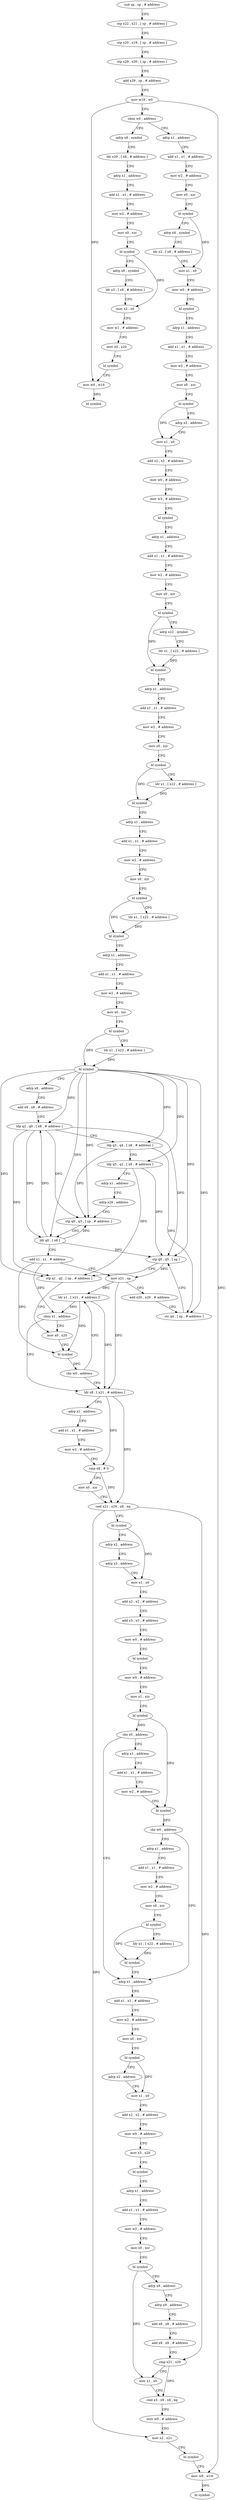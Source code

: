 digraph "func" {
"4201400" [label = "sub sp , sp , # address" ]
"4201404" [label = "stp x22 , x21 , [ sp , # address ]" ]
"4201408" [label = "stp x20 , x19 , [ sp , # address ]" ]
"4201412" [label = "stp x29 , x30 , [ sp , # address ]" ]
"4201416" [label = "add x29 , sp , # address" ]
"4201420" [label = "mov w19 , w0" ]
"4201424" [label = "cbnz w0 , address" ]
"4201944" [label = "adrp x8 , symbol" ]
"4201428" [label = "adrp x1 , address" ]
"4201948" [label = "ldr x20 , [ x8 , # address ]" ]
"4201952" [label = "adrp x1 , address" ]
"4201956" [label = "add x1 , x1 , # address" ]
"4201960" [label = "mov w2 , # address" ]
"4201964" [label = "mov x0 , xzr" ]
"4201968" [label = "bl symbol" ]
"4201972" [label = "adrp x8 , symbol" ]
"4201976" [label = "ldr x3 , [ x8 , # address ]" ]
"4201980" [label = "mov x2 , x0" ]
"4201984" [label = "mov w1 , # address" ]
"4201988" [label = "mov x0 , x20" ]
"4201992" [label = "bl symbol" ]
"4201996" [label = "mov w0 , w19" ]
"4202000" [label = "bl symbol" ]
"4201432" [label = "add x1 , x1 , # address" ]
"4201436" [label = "mov w2 , # address" ]
"4201440" [label = "mov x0 , xzr" ]
"4201444" [label = "bl symbol" ]
"4201448" [label = "adrp x8 , symbol" ]
"4201452" [label = "ldr x2 , [ x8 , # address ]" ]
"4201456" [label = "mov x1 , x0" ]
"4201460" [label = "mov w0 , # address" ]
"4201464" [label = "bl symbol" ]
"4201468" [label = "adrp x1 , address" ]
"4201472" [label = "add x1 , x1 , # address" ]
"4201476" [label = "mov w2 , # address" ]
"4201480" [label = "mov x0 , xzr" ]
"4201484" [label = "bl symbol" ]
"4201488" [label = "adrp x2 , address" ]
"4201492" [label = "mov x1 , x0" ]
"4201496" [label = "add x2 , x2 , # address" ]
"4201500" [label = "mov w0 , # address" ]
"4201504" [label = "mov w3 , # address" ]
"4201508" [label = "bl symbol" ]
"4201512" [label = "adrp x1 , address" ]
"4201516" [label = "add x1 , x1 , # address" ]
"4201520" [label = "mov w2 , # address" ]
"4201524" [label = "mov x0 , xzr" ]
"4201528" [label = "bl symbol" ]
"4201532" [label = "adrp x22 , symbol" ]
"4201536" [label = "ldr x1 , [ x22 , # address ]" ]
"4201540" [label = "bl symbol" ]
"4201544" [label = "adrp x1 , address" ]
"4201548" [label = "add x1 , x1 , # address" ]
"4201552" [label = "mov w2 , # address" ]
"4201556" [label = "mov x0 , xzr" ]
"4201560" [label = "bl symbol" ]
"4201564" [label = "ldr x1 , [ x22 , # address ]" ]
"4201568" [label = "bl symbol" ]
"4201572" [label = "adrp x1 , address" ]
"4201576" [label = "add x1 , x1 , # address" ]
"4201580" [label = "mov w2 , # address" ]
"4201584" [label = "mov x0 , xzr" ]
"4201588" [label = "bl symbol" ]
"4201592" [label = "ldr x1 , [ x22 , # address ]" ]
"4201596" [label = "bl symbol" ]
"4201600" [label = "adrp x1 , address" ]
"4201604" [label = "add x1 , x1 , # address" ]
"4201608" [label = "mov w2 , # address" ]
"4201612" [label = "mov x0 , xzr" ]
"4201616" [label = "bl symbol" ]
"4201620" [label = "ldr x1 , [ x22 , # address ]" ]
"4201624" [label = "bl symbol" ]
"4201628" [label = "adrp x8 , address" ]
"4201632" [label = "add x8 , x8 , # address" ]
"4201636" [label = "ldp q2 , q0 , [ x8 , # address ]" ]
"4201640" [label = "ldp q3 , q4 , [ x8 , # address ]" ]
"4201644" [label = "ldp q5 , q1 , [ x8 , # address ]" ]
"4201648" [label = "adrp x1 , address" ]
"4201652" [label = "adrp x20 , address" ]
"4201656" [label = "stp q0 , q3 , [ sp , # address ]" ]
"4201660" [label = "ldr q0 , [ x8 ]" ]
"4201664" [label = "add x1 , x1 , # address" ]
"4201668" [label = "mov x21 , sp" ]
"4201672" [label = "add x20 , x20 , # address" ]
"4201676" [label = "str q4 , [ sp , # address ]" ]
"4201680" [label = "stp q0 , q5 , [ sp ]" ]
"4201684" [label = "stp q1 , q2 , [ sp , # address ]" ]
"4201688" [label = "mov x0 , x20" ]
"4201708" [label = "ldr x8 , [ x21 , # address ]" ]
"4201712" [label = "adrp x1 , address" ]
"4201716" [label = "add x1 , x1 , # address" ]
"4201720" [label = "mov w2 , # address" ]
"4201724" [label = "cmp x8 , # 0" ]
"4201728" [label = "mov x0 , xzr" ]
"4201732" [label = "csel x21 , x20 , x8 , eq" ]
"4201736" [label = "bl symbol" ]
"4201740" [label = "adrp x2 , address" ]
"4201744" [label = "adrp x3 , address" ]
"4201748" [label = "mov x1 , x0" ]
"4201752" [label = "add x2 , x2 , # address" ]
"4201756" [label = "add x3 , x3 , # address" ]
"4201760" [label = "mov w0 , # address" ]
"4201764" [label = "bl symbol" ]
"4201768" [label = "mov w0 , # address" ]
"4201772" [label = "mov x1 , xzr" ]
"4201776" [label = "bl symbol" ]
"4201780" [label = "cbz x0 , address" ]
"4201832" [label = "adrp x1 , address" ]
"4201784" [label = "adrp x1 , address" ]
"4201700" [label = "ldr x1 , [ x21 , # address ]!" ]
"4201704" [label = "cbnz x1 , address" ]
"4201836" [label = "add x1 , x1 , # address" ]
"4201840" [label = "mov w2 , # address" ]
"4201844" [label = "mov x0 , xzr" ]
"4201848" [label = "bl symbol" ]
"4201852" [label = "adrp x2 , address" ]
"4201856" [label = "mov x1 , x0" ]
"4201860" [label = "add x2 , x2 , # address" ]
"4201864" [label = "mov w0 , # address" ]
"4201868" [label = "mov x3 , x20" ]
"4201872" [label = "bl symbol" ]
"4201876" [label = "adrp x1 , address" ]
"4201880" [label = "add x1 , x1 , # address" ]
"4201884" [label = "mov w2 , # address" ]
"4201888" [label = "mov x0 , xzr" ]
"4201892" [label = "bl symbol" ]
"4201896" [label = "adrp x8 , address" ]
"4201900" [label = "adrp x9 , address" ]
"4201904" [label = "add x8 , x8 , # address" ]
"4201908" [label = "add x9 , x9 , # address" ]
"4201912" [label = "cmp x21 , x20" ]
"4201916" [label = "mov x1 , x0" ]
"4201920" [label = "csel x3 , x9 , x8 , eq" ]
"4201924" [label = "mov w0 , # address" ]
"4201928" [label = "mov x2 , x21" ]
"4201932" [label = "bl symbol" ]
"4201936" [label = "mov w0 , w19" ]
"4201940" [label = "bl symbol" ]
"4201788" [label = "add x1 , x1 , # address" ]
"4201792" [label = "mov w2 , # address" ]
"4201796" [label = "bl symbol" ]
"4201800" [label = "cbz w0 , address" ]
"4201804" [label = "adrp x1 , address" ]
"4201692" [label = "bl symbol" ]
"4201696" [label = "cbz w0 , address" ]
"4201808" [label = "add x1 , x1 , # address" ]
"4201812" [label = "mov w2 , # address" ]
"4201816" [label = "mov x0 , xzr" ]
"4201820" [label = "bl symbol" ]
"4201824" [label = "ldr x1 , [ x22 , # address ]" ]
"4201828" [label = "bl symbol" ]
"4201400" -> "4201404" [ label = "CFG" ]
"4201404" -> "4201408" [ label = "CFG" ]
"4201408" -> "4201412" [ label = "CFG" ]
"4201412" -> "4201416" [ label = "CFG" ]
"4201416" -> "4201420" [ label = "CFG" ]
"4201420" -> "4201424" [ label = "CFG" ]
"4201420" -> "4201996" [ label = "DFG" ]
"4201420" -> "4201936" [ label = "DFG" ]
"4201424" -> "4201944" [ label = "CFG" ]
"4201424" -> "4201428" [ label = "CFG" ]
"4201944" -> "4201948" [ label = "CFG" ]
"4201428" -> "4201432" [ label = "CFG" ]
"4201948" -> "4201952" [ label = "CFG" ]
"4201952" -> "4201956" [ label = "CFG" ]
"4201956" -> "4201960" [ label = "CFG" ]
"4201960" -> "4201964" [ label = "CFG" ]
"4201964" -> "4201968" [ label = "CFG" ]
"4201968" -> "4201972" [ label = "CFG" ]
"4201968" -> "4201980" [ label = "DFG" ]
"4201972" -> "4201976" [ label = "CFG" ]
"4201976" -> "4201980" [ label = "CFG" ]
"4201980" -> "4201984" [ label = "CFG" ]
"4201984" -> "4201988" [ label = "CFG" ]
"4201988" -> "4201992" [ label = "CFG" ]
"4201992" -> "4201996" [ label = "CFG" ]
"4201996" -> "4202000" [ label = "DFG" ]
"4201432" -> "4201436" [ label = "CFG" ]
"4201436" -> "4201440" [ label = "CFG" ]
"4201440" -> "4201444" [ label = "CFG" ]
"4201444" -> "4201448" [ label = "CFG" ]
"4201444" -> "4201456" [ label = "DFG" ]
"4201448" -> "4201452" [ label = "CFG" ]
"4201452" -> "4201456" [ label = "CFG" ]
"4201456" -> "4201460" [ label = "CFG" ]
"4201460" -> "4201464" [ label = "CFG" ]
"4201464" -> "4201468" [ label = "CFG" ]
"4201468" -> "4201472" [ label = "CFG" ]
"4201472" -> "4201476" [ label = "CFG" ]
"4201476" -> "4201480" [ label = "CFG" ]
"4201480" -> "4201484" [ label = "CFG" ]
"4201484" -> "4201488" [ label = "CFG" ]
"4201484" -> "4201492" [ label = "DFG" ]
"4201488" -> "4201492" [ label = "CFG" ]
"4201492" -> "4201496" [ label = "CFG" ]
"4201496" -> "4201500" [ label = "CFG" ]
"4201500" -> "4201504" [ label = "CFG" ]
"4201504" -> "4201508" [ label = "CFG" ]
"4201508" -> "4201512" [ label = "CFG" ]
"4201512" -> "4201516" [ label = "CFG" ]
"4201516" -> "4201520" [ label = "CFG" ]
"4201520" -> "4201524" [ label = "CFG" ]
"4201524" -> "4201528" [ label = "CFG" ]
"4201528" -> "4201532" [ label = "CFG" ]
"4201528" -> "4201540" [ label = "DFG" ]
"4201532" -> "4201536" [ label = "CFG" ]
"4201536" -> "4201540" [ label = "DFG" ]
"4201540" -> "4201544" [ label = "CFG" ]
"4201544" -> "4201548" [ label = "CFG" ]
"4201548" -> "4201552" [ label = "CFG" ]
"4201552" -> "4201556" [ label = "CFG" ]
"4201556" -> "4201560" [ label = "CFG" ]
"4201560" -> "4201564" [ label = "CFG" ]
"4201560" -> "4201568" [ label = "DFG" ]
"4201564" -> "4201568" [ label = "DFG" ]
"4201568" -> "4201572" [ label = "CFG" ]
"4201572" -> "4201576" [ label = "CFG" ]
"4201576" -> "4201580" [ label = "CFG" ]
"4201580" -> "4201584" [ label = "CFG" ]
"4201584" -> "4201588" [ label = "CFG" ]
"4201588" -> "4201592" [ label = "CFG" ]
"4201588" -> "4201596" [ label = "DFG" ]
"4201592" -> "4201596" [ label = "DFG" ]
"4201596" -> "4201600" [ label = "CFG" ]
"4201600" -> "4201604" [ label = "CFG" ]
"4201604" -> "4201608" [ label = "CFG" ]
"4201608" -> "4201612" [ label = "CFG" ]
"4201612" -> "4201616" [ label = "CFG" ]
"4201616" -> "4201620" [ label = "CFG" ]
"4201616" -> "4201624" [ label = "DFG" ]
"4201620" -> "4201624" [ label = "DFG" ]
"4201624" -> "4201628" [ label = "CFG" ]
"4201624" -> "4201636" [ label = "DFG" ]
"4201624" -> "4201656" [ label = "DFG" ]
"4201624" -> "4201660" [ label = "DFG" ]
"4201624" -> "4201680" [ label = "DFG" ]
"4201624" -> "4201644" [ label = "DFG" ]
"4201624" -> "4201684" [ label = "DFG" ]
"4201624" -> "4201640" [ label = "DFG" ]
"4201624" -> "4201676" [ label = "DFG" ]
"4201628" -> "4201632" [ label = "CFG" ]
"4201632" -> "4201636" [ label = "CFG" ]
"4201636" -> "4201640" [ label = "CFG" ]
"4201636" -> "4201656" [ label = "DFG" ]
"4201636" -> "4201660" [ label = "DFG" ]
"4201636" -> "4201680" [ label = "DFG" ]
"4201636" -> "4201684" [ label = "DFG" ]
"4201640" -> "4201644" [ label = "CFG" ]
"4201640" -> "4201656" [ label = "DFG" ]
"4201640" -> "4201676" [ label = "DFG" ]
"4201644" -> "4201648" [ label = "CFG" ]
"4201644" -> "4201680" [ label = "DFG" ]
"4201644" -> "4201684" [ label = "DFG" ]
"4201648" -> "4201652" [ label = "CFG" ]
"4201652" -> "4201656" [ label = "CFG" ]
"4201656" -> "4201660" [ label = "CFG" ]
"4201660" -> "4201664" [ label = "CFG" ]
"4201660" -> "4201636" [ label = "DFG" ]
"4201660" -> "4201656" [ label = "DFG" ]
"4201660" -> "4201680" [ label = "DFG" ]
"4201664" -> "4201668" [ label = "CFG" ]
"4201664" -> "4201692" [ label = "DFG" ]
"4201664" -> "4201704" [ label = "DFG" ]
"4201668" -> "4201672" [ label = "CFG" ]
"4201668" -> "4201708" [ label = "DFG" ]
"4201668" -> "4201700" [ label = "DFG" ]
"4201672" -> "4201676" [ label = "CFG" ]
"4201676" -> "4201680" [ label = "CFG" ]
"4201680" -> "4201684" [ label = "CFG" ]
"4201680" -> "4201668" [ label = "DFG" ]
"4201684" -> "4201688" [ label = "CFG" ]
"4201688" -> "4201692" [ label = "CFG" ]
"4201708" -> "4201712" [ label = "CFG" ]
"4201708" -> "4201724" [ label = "DFG" ]
"4201708" -> "4201732" [ label = "DFG" ]
"4201712" -> "4201716" [ label = "CFG" ]
"4201716" -> "4201720" [ label = "CFG" ]
"4201720" -> "4201724" [ label = "CFG" ]
"4201724" -> "4201728" [ label = "CFG" ]
"4201724" -> "4201732" [ label = "DFG" ]
"4201728" -> "4201732" [ label = "CFG" ]
"4201732" -> "4201736" [ label = "CFG" ]
"4201732" -> "4201912" [ label = "DFG" ]
"4201732" -> "4201928" [ label = "DFG" ]
"4201736" -> "4201740" [ label = "CFG" ]
"4201736" -> "4201748" [ label = "DFG" ]
"4201740" -> "4201744" [ label = "CFG" ]
"4201744" -> "4201748" [ label = "CFG" ]
"4201748" -> "4201752" [ label = "CFG" ]
"4201752" -> "4201756" [ label = "CFG" ]
"4201756" -> "4201760" [ label = "CFG" ]
"4201760" -> "4201764" [ label = "CFG" ]
"4201764" -> "4201768" [ label = "CFG" ]
"4201768" -> "4201772" [ label = "CFG" ]
"4201772" -> "4201776" [ label = "CFG" ]
"4201776" -> "4201780" [ label = "DFG" ]
"4201776" -> "4201796" [ label = "DFG" ]
"4201780" -> "4201832" [ label = "CFG" ]
"4201780" -> "4201784" [ label = "CFG" ]
"4201832" -> "4201836" [ label = "CFG" ]
"4201784" -> "4201788" [ label = "CFG" ]
"4201700" -> "4201704" [ label = "DFG" ]
"4201700" -> "4201692" [ label = "DFG" ]
"4201700" -> "4201708" [ label = "DFG" ]
"4201704" -> "4201688" [ label = "CFG" ]
"4201704" -> "4201708" [ label = "CFG" ]
"4201836" -> "4201840" [ label = "CFG" ]
"4201840" -> "4201844" [ label = "CFG" ]
"4201844" -> "4201848" [ label = "CFG" ]
"4201848" -> "4201852" [ label = "CFG" ]
"4201848" -> "4201856" [ label = "DFG" ]
"4201852" -> "4201856" [ label = "CFG" ]
"4201856" -> "4201860" [ label = "CFG" ]
"4201860" -> "4201864" [ label = "CFG" ]
"4201864" -> "4201868" [ label = "CFG" ]
"4201868" -> "4201872" [ label = "CFG" ]
"4201872" -> "4201876" [ label = "CFG" ]
"4201876" -> "4201880" [ label = "CFG" ]
"4201880" -> "4201884" [ label = "CFG" ]
"4201884" -> "4201888" [ label = "CFG" ]
"4201888" -> "4201892" [ label = "CFG" ]
"4201892" -> "4201896" [ label = "CFG" ]
"4201892" -> "4201916" [ label = "DFG" ]
"4201896" -> "4201900" [ label = "CFG" ]
"4201900" -> "4201904" [ label = "CFG" ]
"4201904" -> "4201908" [ label = "CFG" ]
"4201908" -> "4201912" [ label = "CFG" ]
"4201912" -> "4201916" [ label = "CFG" ]
"4201912" -> "4201920" [ label = "DFG" ]
"4201916" -> "4201920" [ label = "CFG" ]
"4201920" -> "4201924" [ label = "CFG" ]
"4201924" -> "4201928" [ label = "CFG" ]
"4201928" -> "4201932" [ label = "CFG" ]
"4201932" -> "4201936" [ label = "CFG" ]
"4201936" -> "4201940" [ label = "DFG" ]
"4201788" -> "4201792" [ label = "CFG" ]
"4201792" -> "4201796" [ label = "CFG" ]
"4201796" -> "4201800" [ label = "DFG" ]
"4201800" -> "4201832" [ label = "CFG" ]
"4201800" -> "4201804" [ label = "CFG" ]
"4201804" -> "4201808" [ label = "CFG" ]
"4201692" -> "4201696" [ label = "DFG" ]
"4201696" -> "4201708" [ label = "CFG" ]
"4201696" -> "4201700" [ label = "CFG" ]
"4201808" -> "4201812" [ label = "CFG" ]
"4201812" -> "4201816" [ label = "CFG" ]
"4201816" -> "4201820" [ label = "CFG" ]
"4201820" -> "4201824" [ label = "CFG" ]
"4201820" -> "4201828" [ label = "DFG" ]
"4201824" -> "4201828" [ label = "DFG" ]
"4201828" -> "4201832" [ label = "CFG" ]
}
